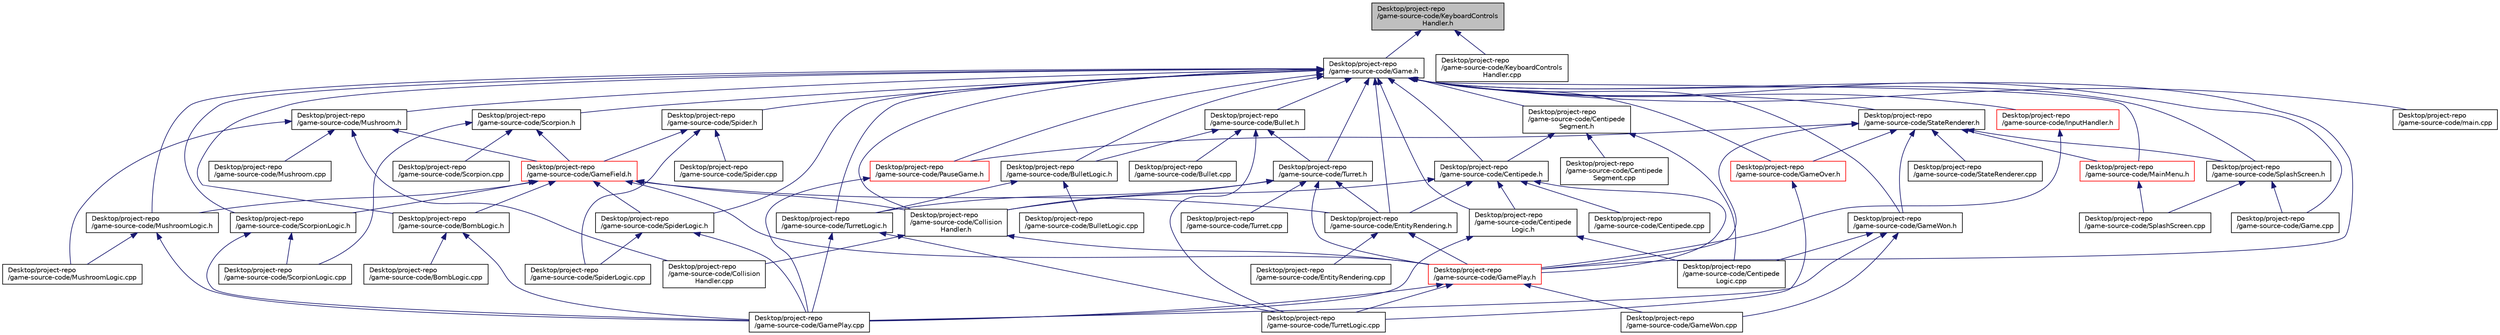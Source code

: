 digraph "Desktop/project-repo/game-source-code/KeyboardControlsHandler.h"
{
  edge [fontname="Helvetica",fontsize="10",labelfontname="Helvetica",labelfontsize="10"];
  node [fontname="Helvetica",fontsize="10",shape=record];
  Node2 [label="Desktop/project-repo\l/game-source-code/KeyboardControls\lHandler.h",height=0.2,width=0.4,color="black", fillcolor="grey75", style="filled", fontcolor="black"];
  Node2 -> Node3 [dir="back",color="midnightblue",fontsize="10",style="solid",fontname="Helvetica"];
  Node3 [label="Desktop/project-repo\l/game-source-code/Game.h",height=0.2,width=0.4,color="black", fillcolor="white", style="filled",URL="$_game_8h.html",tooltip="Struct containing objects of the Data layer that must be globally accessable for a particular instanc..."];
  Node3 -> Node4 [dir="back",color="midnightblue",fontsize="10",style="solid",fontname="Helvetica"];
  Node4 [label="Desktop/project-repo\l/game-source-code/BombLogic.h",height=0.2,width=0.4,color="black", fillcolor="white", style="filled",URL="$_bomb_logic_8h.html",tooltip="Responsible for all modifications to Bomb objects. Derived from EntityLogic, polymorphic in nature..."];
  Node4 -> Node5 [dir="back",color="midnightblue",fontsize="10",style="solid",fontname="Helvetica"];
  Node5 [label="Desktop/project-repo\l/game-source-code/BombLogic.cpp",height=0.2,width=0.4,color="black", fillcolor="white", style="filled",URL="$_bomb_logic_8cpp.html"];
  Node4 -> Node6 [dir="back",color="midnightblue",fontsize="10",style="solid",fontname="Helvetica"];
  Node6 [label="Desktop/project-repo\l/game-source-code/GamePlay.cpp",height=0.2,width=0.4,color="black", fillcolor="white", style="filled",URL="$_game_play_8cpp.html"];
  Node3 -> Node7 [dir="back",color="midnightblue",fontsize="10",style="solid",fontname="Helvetica"];
  Node7 [label="Desktop/project-repo\l/game-source-code/Mushroom.h",height=0.2,width=0.4,color="black", fillcolor="white", style="filled",URL="$_mushroom_8h.html",tooltip="Mushroom objects, inherits from Entity. Mushrooms have four lives, decreasing whenever a Bullet objec..."];
  Node7 -> Node8 [dir="back",color="midnightblue",fontsize="10",style="solid",fontname="Helvetica"];
  Node8 [label="Desktop/project-repo\l/game-source-code/GameField.h",height=0.2,width=0.4,color="red", fillcolor="white", style="filled",URL="$_game_field_8h.html",tooltip="Object which creates the data containers that contain all objects of the playing field that is neithe..."];
  Node8 -> Node4 [dir="back",color="midnightblue",fontsize="10",style="solid",fontname="Helvetica"];
  Node8 -> Node9 [dir="back",color="midnightblue",fontsize="10",style="solid",fontname="Helvetica"];
  Node9 [label="Desktop/project-repo\l/game-source-code/Collision\lHandler.h",height=0.2,width=0.4,color="black", fillcolor="white", style="filled",URL="$_collision_handler_8h.html",tooltip="Checks for collisions between Entity objects. Sets flags and saves co-ordinates, depending on which o..."];
  Node9 -> Node10 [dir="back",color="midnightblue",fontsize="10",style="solid",fontname="Helvetica"];
  Node10 [label="Desktop/project-repo\l/game-source-code/Collision\lHandler.cpp",height=0.2,width=0.4,color="black", fillcolor="white", style="filled",URL="$_collision_handler_8cpp.html"];
  Node9 -> Node11 [dir="back",color="midnightblue",fontsize="10",style="solid",fontname="Helvetica"];
  Node11 [label="Desktop/project-repo\l/game-source-code/GamePlay.h",height=0.2,width=0.4,color="red", fillcolor="white", style="filled",URL="$_game_play_8h.html",tooltip="The version of the game loop which runs when the game is in play. "];
  Node11 -> Node6 [dir="back",color="midnightblue",fontsize="10",style="solid",fontname="Helvetica"];
  Node11 -> Node13 [dir="back",color="midnightblue",fontsize="10",style="solid",fontname="Helvetica"];
  Node13 [label="Desktop/project-repo\l/game-source-code/GameWon.cpp",height=0.2,width=0.4,color="black", fillcolor="white", style="filled",URL="$_game_won_8cpp.html"];
  Node11 -> Node16 [dir="back",color="midnightblue",fontsize="10",style="solid",fontname="Helvetica"];
  Node16 [label="Desktop/project-repo\l/game-source-code/TurretLogic.cpp",height=0.2,width=0.4,color="black", fillcolor="white", style="filled",URL="$_turret_logic_8cpp.html"];
  Node8 -> Node17 [dir="back",color="midnightblue",fontsize="10",style="solid",fontname="Helvetica"];
  Node17 [label="Desktop/project-repo\l/game-source-code/EntityRendering.h",height=0.2,width=0.4,color="black", fillcolor="white", style="filled",URL="$_entity_rendering_8h.html",tooltip="Performs drawing-related operations for all Entity objects. "];
  Node17 -> Node18 [dir="back",color="midnightblue",fontsize="10",style="solid",fontname="Helvetica"];
  Node18 [label="Desktop/project-repo\l/game-source-code/EntityRendering.cpp",height=0.2,width=0.4,color="black", fillcolor="white", style="filled",URL="$_entity_rendering_8cpp.html"];
  Node17 -> Node11 [dir="back",color="midnightblue",fontsize="10",style="solid",fontname="Helvetica"];
  Node8 -> Node11 [dir="back",color="midnightblue",fontsize="10",style="solid",fontname="Helvetica"];
  Node8 -> Node20 [dir="back",color="midnightblue",fontsize="10",style="solid",fontname="Helvetica"];
  Node20 [label="Desktop/project-repo\l/game-source-code/MushroomLogic.h",height=0.2,width=0.4,color="black", fillcolor="white", style="filled",URL="$_mushroom_logic_8h.html",tooltip="Controls the spawning and deletion of Mushroom objects in the game. "];
  Node20 -> Node6 [dir="back",color="midnightblue",fontsize="10",style="solid",fontname="Helvetica"];
  Node20 -> Node21 [dir="back",color="midnightblue",fontsize="10",style="solid",fontname="Helvetica"];
  Node21 [label="Desktop/project-repo\l/game-source-code/MushroomLogic.cpp",height=0.2,width=0.4,color="black", fillcolor="white", style="filled",URL="$_mushroom_logic_8cpp.html"];
  Node8 -> Node22 [dir="back",color="midnightblue",fontsize="10",style="solid",fontname="Helvetica"];
  Node22 [label="Desktop/project-repo\l/game-source-code/ScorpionLogic.h",height=0.2,width=0.4,color="black", fillcolor="white", style="filled",URL="$_scorpion_logic_8h.html",tooltip="Responsible for all modifications to Scorpion objects. Derived from EntityLogic, polymorphic in natur..."];
  Node22 -> Node6 [dir="back",color="midnightblue",fontsize="10",style="solid",fontname="Helvetica"];
  Node22 -> Node23 [dir="back",color="midnightblue",fontsize="10",style="solid",fontname="Helvetica"];
  Node23 [label="Desktop/project-repo\l/game-source-code/ScorpionLogic.cpp",height=0.2,width=0.4,color="black", fillcolor="white", style="filled",URL="$_scorpion_logic_8cpp.html"];
  Node8 -> Node24 [dir="back",color="midnightblue",fontsize="10",style="solid",fontname="Helvetica"];
  Node24 [label="Desktop/project-repo\l/game-source-code/SpiderLogic.h",height=0.2,width=0.4,color="black", fillcolor="white", style="filled",URL="$_spider_logic_8h.html",tooltip="Responsible for all modifications to Spider objects. Derived from EntityLogic, polymorphic in nature..."];
  Node24 -> Node6 [dir="back",color="midnightblue",fontsize="10",style="solid",fontname="Helvetica"];
  Node24 -> Node25 [dir="back",color="midnightblue",fontsize="10",style="solid",fontname="Helvetica"];
  Node25 [label="Desktop/project-repo\l/game-source-code/SpiderLogic.cpp",height=0.2,width=0.4,color="black", fillcolor="white", style="filled",URL="$_spider_logic_8cpp.html"];
  Node7 -> Node10 [dir="back",color="midnightblue",fontsize="10",style="solid",fontname="Helvetica"];
  Node7 -> Node26 [dir="back",color="midnightblue",fontsize="10",style="solid",fontname="Helvetica"];
  Node26 [label="Desktop/project-repo\l/game-source-code/Mushroom.cpp",height=0.2,width=0.4,color="black", fillcolor="white", style="filled",URL="$_mushroom_8cpp.html"];
  Node7 -> Node21 [dir="back",color="midnightblue",fontsize="10",style="solid",fontname="Helvetica"];
  Node3 -> Node27 [dir="back",color="midnightblue",fontsize="10",style="solid",fontname="Helvetica"];
  Node27 [label="Desktop/project-repo\l/game-source-code/Scorpion.h",height=0.2,width=0.4,color="black", fillcolor="white", style="filled",URL="$_scorpion_8h.html",tooltip="Scorpion objects, inherits from Entity. Scorpions poison mushrooms upon collision, as defined in CollisionHandler. "];
  Node27 -> Node8 [dir="back",color="midnightblue",fontsize="10",style="solid",fontname="Helvetica"];
  Node27 -> Node28 [dir="back",color="midnightblue",fontsize="10",style="solid",fontname="Helvetica"];
  Node28 [label="Desktop/project-repo\l/game-source-code/Scorpion.cpp",height=0.2,width=0.4,color="black", fillcolor="white", style="filled",URL="$_scorpion_8cpp.html"];
  Node27 -> Node23 [dir="back",color="midnightblue",fontsize="10",style="solid",fontname="Helvetica"];
  Node3 -> Node29 [dir="back",color="midnightblue",fontsize="10",style="solid",fontname="Helvetica"];
  Node29 [label="Desktop/project-repo\l/game-source-code/Spider.h",height=0.2,width=0.4,color="black", fillcolor="white", style="filled",URL="$_spider_8h.html",tooltip="Spider objects, inherits from Entity. Spiders bite mushrooms upon collision, causing a chance of deat..."];
  Node29 -> Node8 [dir="back",color="midnightblue",fontsize="10",style="solid",fontname="Helvetica"];
  Node29 -> Node30 [dir="back",color="midnightblue",fontsize="10",style="solid",fontname="Helvetica"];
  Node30 [label="Desktop/project-repo\l/game-source-code/Spider.cpp",height=0.2,width=0.4,color="black", fillcolor="white", style="filled",URL="$_spider_8cpp.html"];
  Node29 -> Node25 [dir="back",color="midnightblue",fontsize="10",style="solid",fontname="Helvetica"];
  Node3 -> Node31 [dir="back",color="midnightblue",fontsize="10",style="solid",fontname="Helvetica"];
  Node31 [label="Desktop/project-repo\l/game-source-code/Bullet.h",height=0.2,width=0.4,color="black", fillcolor="white", style="filled",URL="$_bullet_8h.html",tooltip="Bullet object that is shot from the Turret object. Inherits from Entity. Affects other Entity objects..."];
  Node31 -> Node32 [dir="back",color="midnightblue",fontsize="10",style="solid",fontname="Helvetica"];
  Node32 [label="Desktop/project-repo\l/game-source-code/Bullet.cpp",height=0.2,width=0.4,color="black", fillcolor="white", style="filled",URL="$_bullet_8cpp.html"];
  Node31 -> Node33 [dir="back",color="midnightblue",fontsize="10",style="solid",fontname="Helvetica"];
  Node33 [label="Desktop/project-repo\l/game-source-code/BulletLogic.h",height=0.2,width=0.4,color="black", fillcolor="white", style="filled",URL="$_bullet_logic_8h.html",tooltip="Controls the movement/deletion of Bullets currently in the game. "];
  Node33 -> Node34 [dir="back",color="midnightblue",fontsize="10",style="solid",fontname="Helvetica"];
  Node34 [label="Desktop/project-repo\l/game-source-code/BulletLogic.cpp",height=0.2,width=0.4,color="black", fillcolor="white", style="filled",URL="$_bullet_logic_8cpp.html"];
  Node33 -> Node35 [dir="back",color="midnightblue",fontsize="10",style="solid",fontname="Helvetica"];
  Node35 [label="Desktop/project-repo\l/game-source-code/TurretLogic.h",height=0.2,width=0.4,color="black", fillcolor="white", style="filled",URL="$_turret_logic_8h.html",tooltip="Responsible for all modifications to Turret object. Derived from EntityLogic, polymorphic in nature..."];
  Node35 -> Node6 [dir="back",color="midnightblue",fontsize="10",style="solid",fontname="Helvetica"];
  Node35 -> Node16 [dir="back",color="midnightblue",fontsize="10",style="solid",fontname="Helvetica"];
  Node31 -> Node36 [dir="back",color="midnightblue",fontsize="10",style="solid",fontname="Helvetica"];
  Node36 [label="Desktop/project-repo\l/game-source-code/Turret.h",height=0.2,width=0.4,color="black", fillcolor="white", style="filled",URL="$_turret_8h.html",tooltip="Turret object, inherits from Entity. Shoots Bullet objects. The player controls this object..."];
  Node36 -> Node9 [dir="back",color="midnightblue",fontsize="10",style="solid",fontname="Helvetica"];
  Node36 -> Node17 [dir="back",color="midnightblue",fontsize="10",style="solid",fontname="Helvetica"];
  Node36 -> Node11 [dir="back",color="midnightblue",fontsize="10",style="solid",fontname="Helvetica"];
  Node36 -> Node35 [dir="back",color="midnightblue",fontsize="10",style="solid",fontname="Helvetica"];
  Node36 -> Node37 [dir="back",color="midnightblue",fontsize="10",style="solid",fontname="Helvetica"];
  Node37 [label="Desktop/project-repo\l/game-source-code/Turret.cpp",height=0.2,width=0.4,color="black", fillcolor="white", style="filled",URL="$_turret_8cpp.html"];
  Node31 -> Node16 [dir="back",color="midnightblue",fontsize="10",style="solid",fontname="Helvetica"];
  Node3 -> Node33 [dir="back",color="midnightblue",fontsize="10",style="solid",fontname="Helvetica"];
  Node3 -> Node38 [dir="back",color="midnightblue",fontsize="10",style="solid",fontname="Helvetica"];
  Node38 [label="Desktop/project-repo\l/game-source-code/Centipede\lSegment.h",height=0.2,width=0.4,color="black", fillcolor="white", style="filled",URL="$_centipede_segment_8h.html",tooltip="CentipedeSegment object that is stored in the Centipede container. Inherits from Entity. Affects other Entity objects in different manners upon contact, as defined in CollisionHandler. "];
  Node38 -> Node39 [dir="back",color="midnightblue",fontsize="10",style="solid",fontname="Helvetica"];
  Node39 [label="Desktop/project-repo\l/game-source-code/Centipede.h",height=0.2,width=0.4,color="black", fillcolor="white", style="filled",URL="$_centipede_8h.html",tooltip="Contains a vector of CentipedeSegment objects. "];
  Node39 -> Node40 [dir="back",color="midnightblue",fontsize="10",style="solid",fontname="Helvetica"];
  Node40 [label="Desktop/project-repo\l/game-source-code/Centipede.cpp",height=0.2,width=0.4,color="black", fillcolor="white", style="filled",URL="$_centipede_8cpp.html"];
  Node39 -> Node41 [dir="back",color="midnightblue",fontsize="10",style="solid",fontname="Helvetica"];
  Node41 [label="Desktop/project-repo\l/game-source-code/Centipede\lLogic.h",height=0.2,width=0.4,color="black", fillcolor="white", style="filled",URL="$_centipede_logic_8h.html",tooltip="Responsible for all modifications to CentipedeSegment objects. Derived from EntityLogic, polymorphic in nature. "];
  Node41 -> Node42 [dir="back",color="midnightblue",fontsize="10",style="solid",fontname="Helvetica"];
  Node42 [label="Desktop/project-repo\l/game-source-code/Centipede\lLogic.cpp",height=0.2,width=0.4,color="black", fillcolor="white", style="filled",URL="$_centipede_logic_8cpp.html"];
  Node41 -> Node6 [dir="back",color="midnightblue",fontsize="10",style="solid",fontname="Helvetica"];
  Node39 -> Node9 [dir="back",color="midnightblue",fontsize="10",style="solid",fontname="Helvetica"];
  Node39 -> Node17 [dir="back",color="midnightblue",fontsize="10",style="solid",fontname="Helvetica"];
  Node39 -> Node11 [dir="back",color="midnightblue",fontsize="10",style="solid",fontname="Helvetica"];
  Node38 -> Node42 [dir="back",color="midnightblue",fontsize="10",style="solid",fontname="Helvetica"];
  Node38 -> Node43 [dir="back",color="midnightblue",fontsize="10",style="solid",fontname="Helvetica"];
  Node43 [label="Desktop/project-repo\l/game-source-code/Centipede\lSegment.cpp",height=0.2,width=0.4,color="black", fillcolor="white", style="filled",URL="$_centipede_segment_8cpp.html"];
  Node3 -> Node39 [dir="back",color="midnightblue",fontsize="10",style="solid",fontname="Helvetica"];
  Node3 -> Node41 [dir="back",color="midnightblue",fontsize="10",style="solid",fontname="Helvetica"];
  Node3 -> Node44 [dir="back",color="midnightblue",fontsize="10",style="solid",fontname="Helvetica"];
  Node44 [label="Desktop/project-repo\l/game-source-code/GameWon.h",height=0.2,width=0.4,color="black", fillcolor="white", style="filled",URL="$_game_won_8h.html",tooltip="The version of the game loop which runs when the game is won. "];
  Node44 -> Node42 [dir="back",color="midnightblue",fontsize="10",style="solid",fontname="Helvetica"];
  Node44 -> Node6 [dir="back",color="midnightblue",fontsize="10",style="solid",fontname="Helvetica"];
  Node44 -> Node13 [dir="back",color="midnightblue",fontsize="10",style="solid",fontname="Helvetica"];
  Node3 -> Node45 [dir="back",color="midnightblue",fontsize="10",style="solid",fontname="Helvetica"];
  Node45 [label="Desktop/project-repo\l/game-source-code/StateRenderer.h",height=0.2,width=0.4,color="black", fillcolor="white", style="filled",URL="$_state_renderer_8h.html",tooltip="Handles all rendering not related to Entity objects. "];
  Node45 -> Node44 [dir="back",color="midnightblue",fontsize="10",style="solid",fontname="Helvetica"];
  Node45 -> Node46 [dir="back",color="midnightblue",fontsize="10",style="solid",fontname="Helvetica"];
  Node46 [label="Desktop/project-repo\l/game-source-code/SplashScreen.h",height=0.2,width=0.4,color="black", fillcolor="white", style="filled",URL="$_splash_screen_8h.html",tooltip="The version of the game loop which runs before the menu is shown. "];
  Node46 -> Node47 [dir="back",color="midnightblue",fontsize="10",style="solid",fontname="Helvetica"];
  Node47 [label="Desktop/project-repo\l/game-source-code/Game.cpp",height=0.2,width=0.4,color="black", fillcolor="white", style="filled",URL="$_game_8cpp.html"];
  Node46 -> Node48 [dir="back",color="midnightblue",fontsize="10",style="solid",fontname="Helvetica"];
  Node48 [label="Desktop/project-repo\l/game-source-code/SplashScreen.cpp",height=0.2,width=0.4,color="black", fillcolor="white", style="filled",URL="$_splash_screen_8cpp.html"];
  Node45 -> Node49 [dir="back",color="midnightblue",fontsize="10",style="solid",fontname="Helvetica"];
  Node49 [label="Desktop/project-repo\l/game-source-code/GameOver.h",height=0.2,width=0.4,color="red", fillcolor="white", style="filled",URL="$_game_over_8h.html",tooltip="The version of the game loop which runs when the game is lost. "];
  Node49 -> Node16 [dir="back",color="midnightblue",fontsize="10",style="solid",fontname="Helvetica"];
  Node45 -> Node11 [dir="back",color="midnightblue",fontsize="10",style="solid",fontname="Helvetica"];
  Node45 -> Node50 [dir="back",color="midnightblue",fontsize="10",style="solid",fontname="Helvetica"];
  Node50 [label="Desktop/project-repo\l/game-source-code/PauseGame.h",height=0.2,width=0.4,color="red", fillcolor="white", style="filled",URL="$_pause_game_8h.html",tooltip="The version of the game loop which runs when the game is paused. "];
  Node50 -> Node6 [dir="back",color="midnightblue",fontsize="10",style="solid",fontname="Helvetica"];
  Node45 -> Node51 [dir="back",color="midnightblue",fontsize="10",style="solid",fontname="Helvetica"];
  Node51 [label="Desktop/project-repo\l/game-source-code/MainMenu.h",height=0.2,width=0.4,color="red", fillcolor="white", style="filled",URL="$_main_menu_8h.html",tooltip="The version of the game loop which runs before the game has begun, letting the user decide when to be..."];
  Node51 -> Node48 [dir="back",color="midnightblue",fontsize="10",style="solid",fontname="Helvetica"];
  Node45 -> Node52 [dir="back",color="midnightblue",fontsize="10",style="solid",fontname="Helvetica"];
  Node52 [label="Desktop/project-repo\l/game-source-code/StateRenderer.cpp",height=0.2,width=0.4,color="black", fillcolor="white", style="filled",URL="$_state_renderer_8cpp.html"];
  Node3 -> Node9 [dir="back",color="midnightblue",fontsize="10",style="solid",fontname="Helvetica"];
  Node3 -> Node36 [dir="back",color="midnightblue",fontsize="10",style="solid",fontname="Helvetica"];
  Node3 -> Node17 [dir="back",color="midnightblue",fontsize="10",style="solid",fontname="Helvetica"];
  Node3 -> Node47 [dir="back",color="midnightblue",fontsize="10",style="solid",fontname="Helvetica"];
  Node3 -> Node46 [dir="back",color="midnightblue",fontsize="10",style="solid",fontname="Helvetica"];
  Node3 -> Node49 [dir="back",color="midnightblue",fontsize="10",style="solid",fontname="Helvetica"];
  Node3 -> Node11 [dir="back",color="midnightblue",fontsize="10",style="solid",fontname="Helvetica"];
  Node3 -> Node53 [dir="back",color="midnightblue",fontsize="10",style="solid",fontname="Helvetica"];
  Node53 [label="Desktop/project-repo\l/game-source-code/InputHandler.h",height=0.2,width=0.4,color="red", fillcolor="white", style="filled",URL="$_input_handler_8h.html",tooltip="Keyboard Interface between player and the game. "];
  Node53 -> Node11 [dir="back",color="midnightblue",fontsize="10",style="solid",fontname="Helvetica"];
  Node3 -> Node20 [dir="back",color="midnightblue",fontsize="10",style="solid",fontname="Helvetica"];
  Node3 -> Node50 [dir="back",color="midnightblue",fontsize="10",style="solid",fontname="Helvetica"];
  Node3 -> Node22 [dir="back",color="midnightblue",fontsize="10",style="solid",fontname="Helvetica"];
  Node3 -> Node24 [dir="back",color="midnightblue",fontsize="10",style="solid",fontname="Helvetica"];
  Node3 -> Node35 [dir="back",color="midnightblue",fontsize="10",style="solid",fontname="Helvetica"];
  Node3 -> Node55 [dir="back",color="midnightblue",fontsize="10",style="solid",fontname="Helvetica"];
  Node55 [label="Desktop/project-repo\l/game-source-code/main.cpp",height=0.2,width=0.4,color="black", fillcolor="white", style="filled",URL="$main_8cpp.html"];
  Node3 -> Node51 [dir="back",color="midnightblue",fontsize="10",style="solid",fontname="Helvetica"];
  Node2 -> Node56 [dir="back",color="midnightblue",fontsize="10",style="solid",fontname="Helvetica"];
  Node56 [label="Desktop/project-repo\l/game-source-code/KeyboardControls\lHandler.cpp",height=0.2,width=0.4,color="black", fillcolor="white", style="filled",URL="$_keyboard_controls_handler_8cpp.html"];
}
